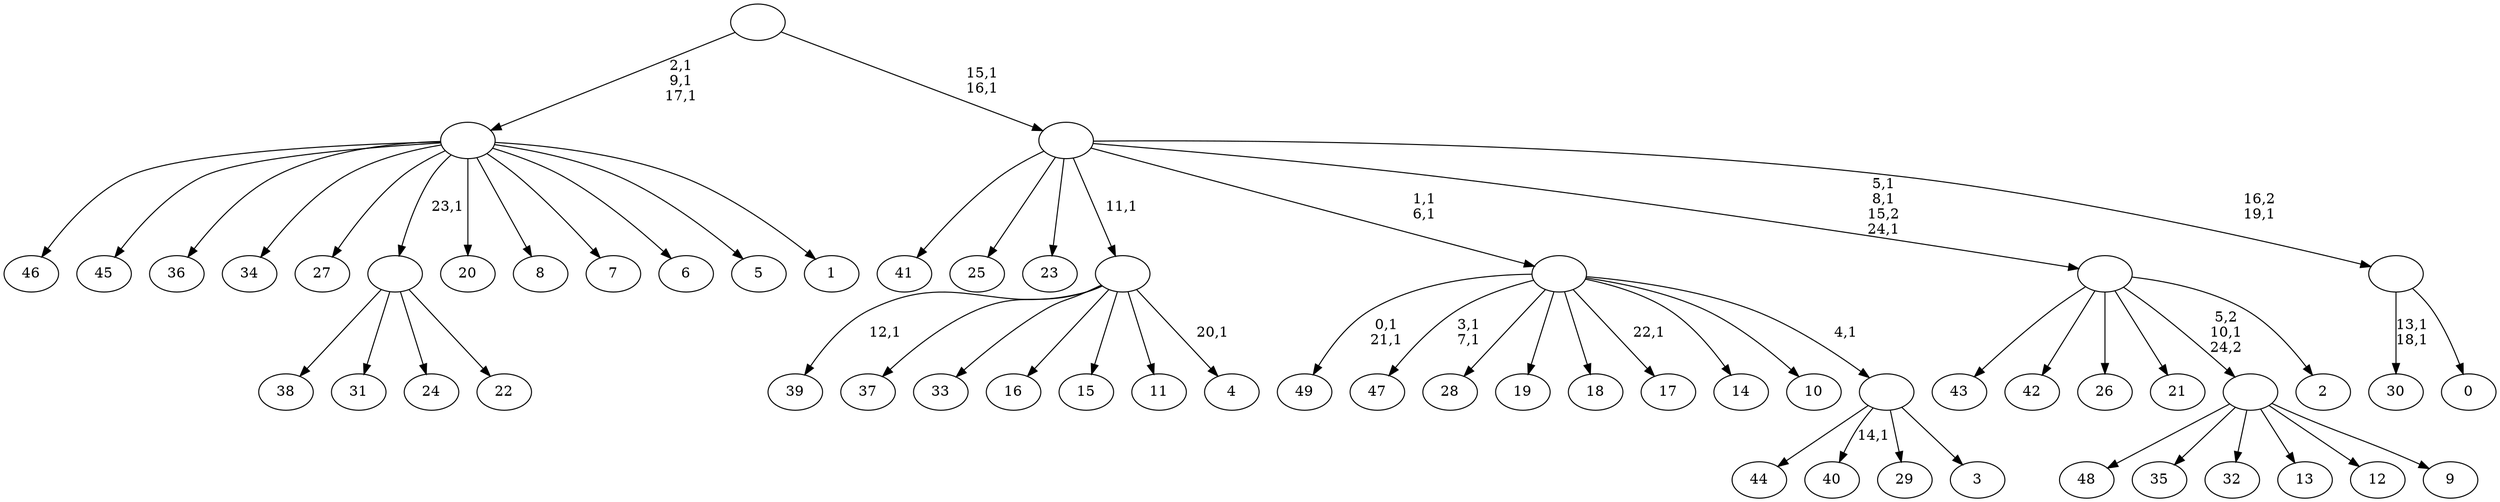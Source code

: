 digraph T {
	75 [label="49"]
	72 [label="48"]
	71 [label="47"]
	68 [label="46"]
	67 [label="45"]
	66 [label="44"]
	65 [label="43"]
	64 [label="42"]
	63 [label="41"]
	62 [label="40"]
	60 [label="39"]
	58 [label="38"]
	57 [label="37"]
	56 [label="36"]
	55 [label="35"]
	54 [label="34"]
	53 [label="33"]
	52 [label="32"]
	51 [label="31"]
	50 [label="30"]
	47 [label="29"]
	46 [label="28"]
	45 [label="27"]
	44 [label="26"]
	43 [label="25"]
	42 [label="24"]
	41 [label="23"]
	40 [label="22"]
	39 [label=""]
	38 [label="21"]
	37 [label="20"]
	36 [label="19"]
	35 [label="18"]
	34 [label="17"]
	32 [label="16"]
	31 [label="15"]
	30 [label="14"]
	29 [label="13"]
	28 [label="12"]
	27 [label="11"]
	26 [label="10"]
	25 [label="9"]
	24 [label=""]
	23 [label="8"]
	22 [label="7"]
	21 [label="6"]
	20 [label="5"]
	19 [label="4"]
	17 [label=""]
	16 [label="3"]
	15 [label=""]
	14 [label=""]
	12 [label="2"]
	11 [label=""]
	8 [label="1"]
	7 [label=""]
	4 [label="0"]
	3 [label=""]
	2 [label=""]
	0 [label=""]
	39 -> 58 [label=""]
	39 -> 51 [label=""]
	39 -> 42 [label=""]
	39 -> 40 [label=""]
	24 -> 72 [label=""]
	24 -> 55 [label=""]
	24 -> 52 [label=""]
	24 -> 29 [label=""]
	24 -> 28 [label=""]
	24 -> 25 [label=""]
	17 -> 19 [label="20,1"]
	17 -> 60 [label="12,1"]
	17 -> 57 [label=""]
	17 -> 53 [label=""]
	17 -> 32 [label=""]
	17 -> 31 [label=""]
	17 -> 27 [label=""]
	15 -> 62 [label="14,1"]
	15 -> 66 [label=""]
	15 -> 47 [label=""]
	15 -> 16 [label=""]
	14 -> 34 [label="22,1"]
	14 -> 71 [label="3,1\n7,1"]
	14 -> 75 [label="0,1\n21,1"]
	14 -> 46 [label=""]
	14 -> 36 [label=""]
	14 -> 35 [label=""]
	14 -> 30 [label=""]
	14 -> 26 [label=""]
	14 -> 15 [label="4,1"]
	11 -> 65 [label=""]
	11 -> 64 [label=""]
	11 -> 44 [label=""]
	11 -> 38 [label=""]
	11 -> 24 [label="5,2\n10,1\n24,2"]
	11 -> 12 [label=""]
	7 -> 68 [label=""]
	7 -> 67 [label=""]
	7 -> 56 [label=""]
	7 -> 54 [label=""]
	7 -> 45 [label=""]
	7 -> 39 [label="23,1"]
	7 -> 37 [label=""]
	7 -> 23 [label=""]
	7 -> 22 [label=""]
	7 -> 21 [label=""]
	7 -> 20 [label=""]
	7 -> 8 [label=""]
	3 -> 50 [label="13,1\n18,1"]
	3 -> 4 [label=""]
	2 -> 11 [label="5,1\n8,1\n15,2\n24,1"]
	2 -> 14 [label="1,1\n6,1"]
	2 -> 63 [label=""]
	2 -> 43 [label=""]
	2 -> 41 [label=""]
	2 -> 17 [label="11,1"]
	2 -> 3 [label="16,2\n19,1"]
	0 -> 2 [label="15,1\n16,1"]
	0 -> 7 [label="2,1\n9,1\n17,1"]
}
